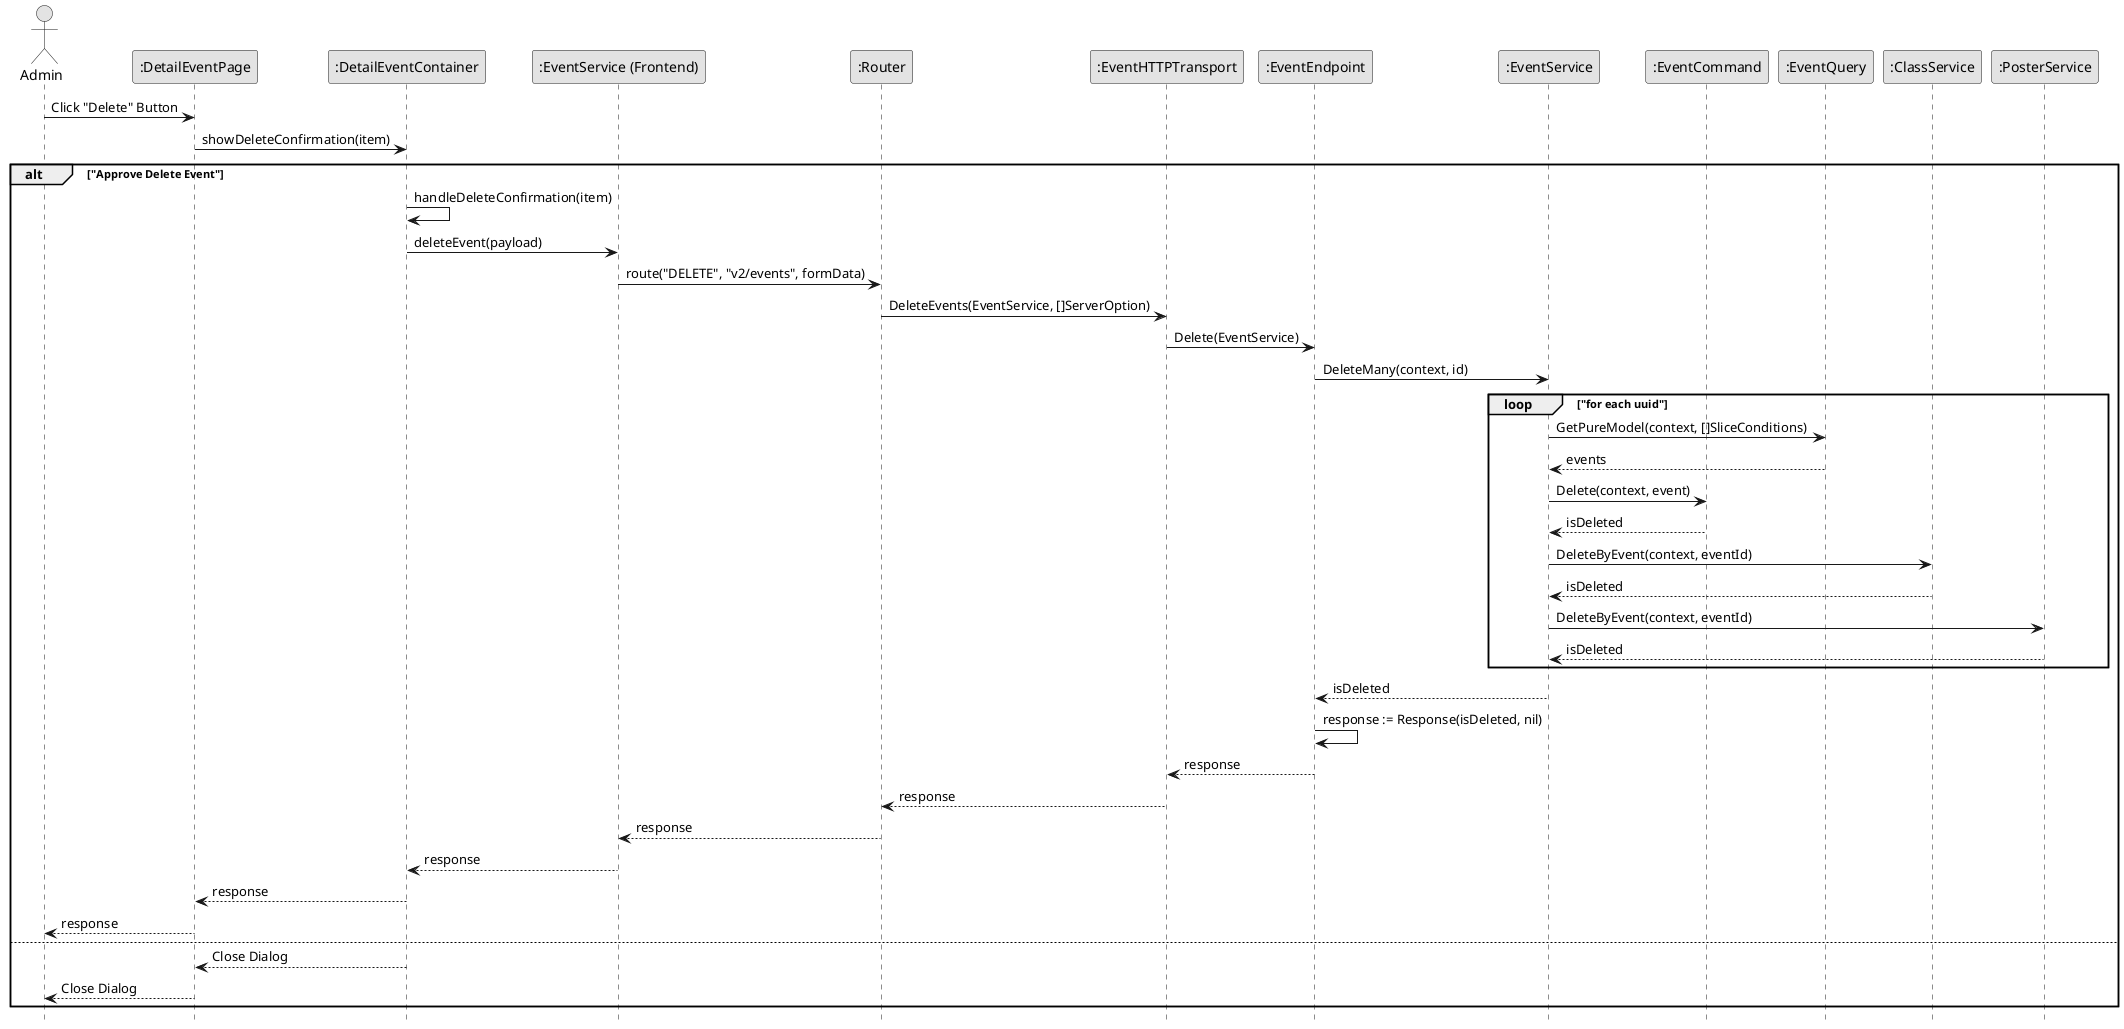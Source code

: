 @startuml DeleteEvent

skinparam Monochrome true
skinparam Shadowing false
hide footbox

actor Admin
participant ":DetailEventPage" as DetailEventPage
participant ":DetailEventContainer" as DetailEventContainer
participant ":EventService (Frontend)" as FEEventService
participant ":Router" as Router
participant ":EventHTTPTransport" as EventHTTPTransport
participant ":EventEndpoint" as EventEndpoint
participant ":EventService" as EventService
participant ":EventCommand" as EventCommand
participant ":EventQuery" as EventQuery
participant ":ClassService" as ClassService
participant ":PosterService" as PosterService

Admin->DetailEventPage: Click "Delete" Button
DetailEventPage->DetailEventContainer: showDeleteConfirmation(item)

alt "Approve Delete Event"
    DetailEventContainer->DetailEventContainer: handleDeleteConfirmation(item)
    DetailEventContainer->FEEventService: deleteEvent(payload)
    FEEventService->Router: route("DELETE", "v2/events", formData)
    Router->EventHTTPTransport: DeleteEvents(EventService, []ServerOption)
    EventHTTPTransport->EventEndpoint: Delete(EventService)
    EventEndpoint->EventService: DeleteMany(context, id)

    loop "for each uuid"
        EventService->EventQuery: GetPureModel(context, []SliceConditions)
        EventQuery-->EventService: events

        EventService->EventCommand: Delete(context, event)
        EventCommand-->EventService: isDeleted

        EventService->ClassService: DeleteByEvent(context, eventId)
        ClassService-->EventService: isDeleted

        EventService->PosterService: DeleteByEvent(context, eventId)
        PosterService-->EventService: isDeleted
    end

    EventService-->EventEndpoint: isDeleted
    EventEndpoint->EventEndpoint: response := Response(isDeleted, nil)
    EventEndpoint-->EventHTTPTransport: response
    EventHTTPTransport-->Router: response
    Router-->FEEventService: response
    FEEventService-->DetailEventContainer: response
    DetailEventContainer-->DetailEventPage: response
    DetailEventPage-->Admin: response
else
    DetailEventContainer-->DetailEventPage: Close Dialog
    DetailEventPage-->Admin: Close Dialog
end

@enduml